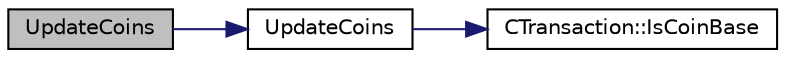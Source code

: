 digraph "UpdateCoins"
{
  edge [fontname="Helvetica",fontsize="10",labelfontname="Helvetica",labelfontsize="10"];
  node [fontname="Helvetica",fontsize="10",shape=record];
  rankdir="LR";
  Node3151 [label="UpdateCoins",height=0.2,width=0.4,color="black", fillcolor="grey75", style="filled", fontcolor="black"];
  Node3151 -> Node3152 [color="midnightblue",fontsize="10",style="solid",fontname="Helvetica"];
  Node3152 [label="UpdateCoins",height=0.2,width=0.4,color="black", fillcolor="white", style="filled",URL="$dd/d7d/validation_8cpp.html#a76ffac026788c8c1e6d55fb1beae0962"];
  Node3152 -> Node3153 [color="midnightblue",fontsize="10",style="solid",fontname="Helvetica"];
  Node3153 [label="CTransaction::IsCoinBase",height=0.2,width=0.4,color="black", fillcolor="white", style="filled",URL="$df/d43/class_c_transaction.html#a96256e8ac1bf79ad9c057e48c41132dd"];
}
